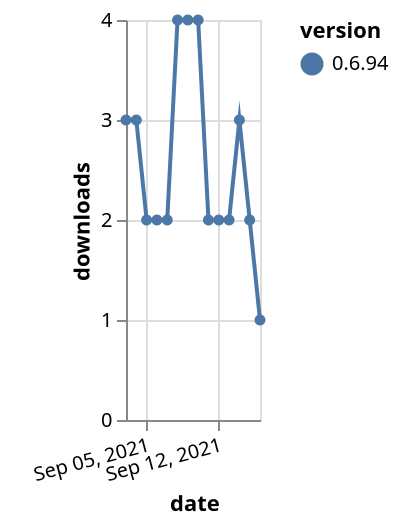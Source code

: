 {"$schema": "https://vega.github.io/schema/vega-lite/v5.json", "description": "A simple bar chart with embedded data.", "data": {"values": [{"date": "2021-09-03", "total": 3028, "delta": 3, "version": "0.6.94"}, {"date": "2021-09-04", "total": 3031, "delta": 3, "version": "0.6.94"}, {"date": "2021-09-05", "total": 3033, "delta": 2, "version": "0.6.94"}, {"date": "2021-09-06", "total": 3035, "delta": 2, "version": "0.6.94"}, {"date": "2021-09-07", "total": 3037, "delta": 2, "version": "0.6.94"}, {"date": "2021-09-08", "total": 3041, "delta": 4, "version": "0.6.94"}, {"date": "2021-09-09", "total": 3045, "delta": 4, "version": "0.6.94"}, {"date": "2021-09-10", "total": 3049, "delta": 4, "version": "0.6.94"}, {"date": "2021-09-11", "total": 3051, "delta": 2, "version": "0.6.94"}, {"date": "2021-09-12", "total": 3053, "delta": 2, "version": "0.6.94"}, {"date": "2021-09-13", "total": 3055, "delta": 2, "version": "0.6.94"}, {"date": "2021-09-14", "total": 3058, "delta": 3, "version": "0.6.94"}, {"date": "2021-09-15", "total": 3060, "delta": 2, "version": "0.6.94"}, {"date": "2021-09-16", "total": 3061, "delta": 1, "version": "0.6.94"}]}, "width": "container", "mark": {"type": "line", "point": {"filled": true}}, "encoding": {"x": {"field": "date", "type": "temporal", "timeUnit": "yearmonthdate", "title": "date", "axis": {"labelAngle": -15}}, "y": {"field": "delta", "type": "quantitative", "title": "downloads"}, "color": {"field": "version", "type": "nominal"}, "tooltip": {"field": "delta"}}}